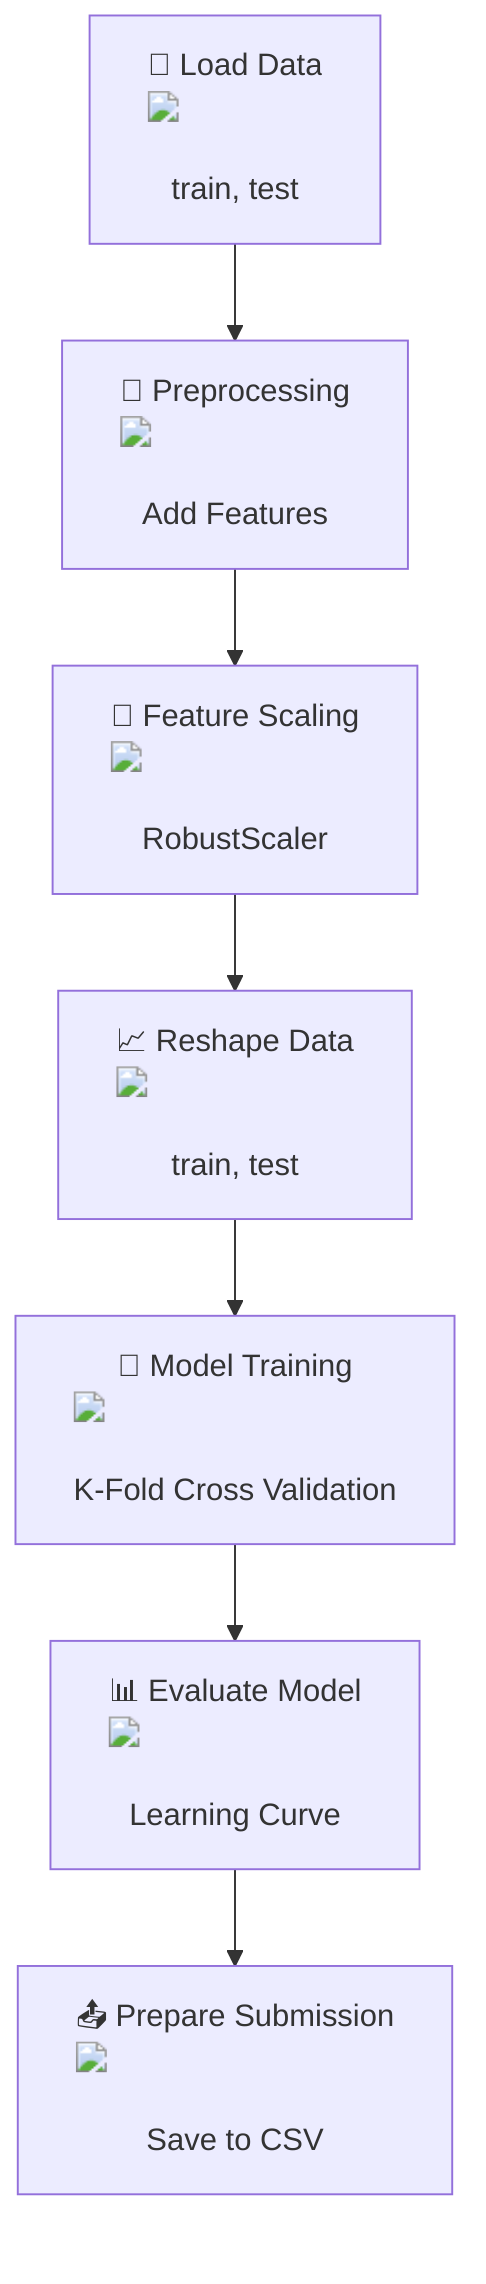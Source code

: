 flowchart TD
    A["📂 Load Data <img src='file.svg'/> <br/> train, test"] --> B["🧪 Preprocessing <img src='table.svg'/> <br/> Add Features"]
    B --> C["🔧 Feature Scaling <img src='column_split.svg'/> <br/> RobustScaler"]
    C --> D["📈 Reshape Data <img src='boxplot_template.svg'/> <br/> train, test"]
    D --> E["🧠 Model Training <img src='brain.svg'/> <br/> K-Fold Cross Validation"]
    E --> F["📊 Evaluate Model <img src='hist_template.svg'/> <br/> Learning Curve"]
    F --> G["📤 Prepare Submission <img src='file.svg'/> <br/> Save to CSV"]